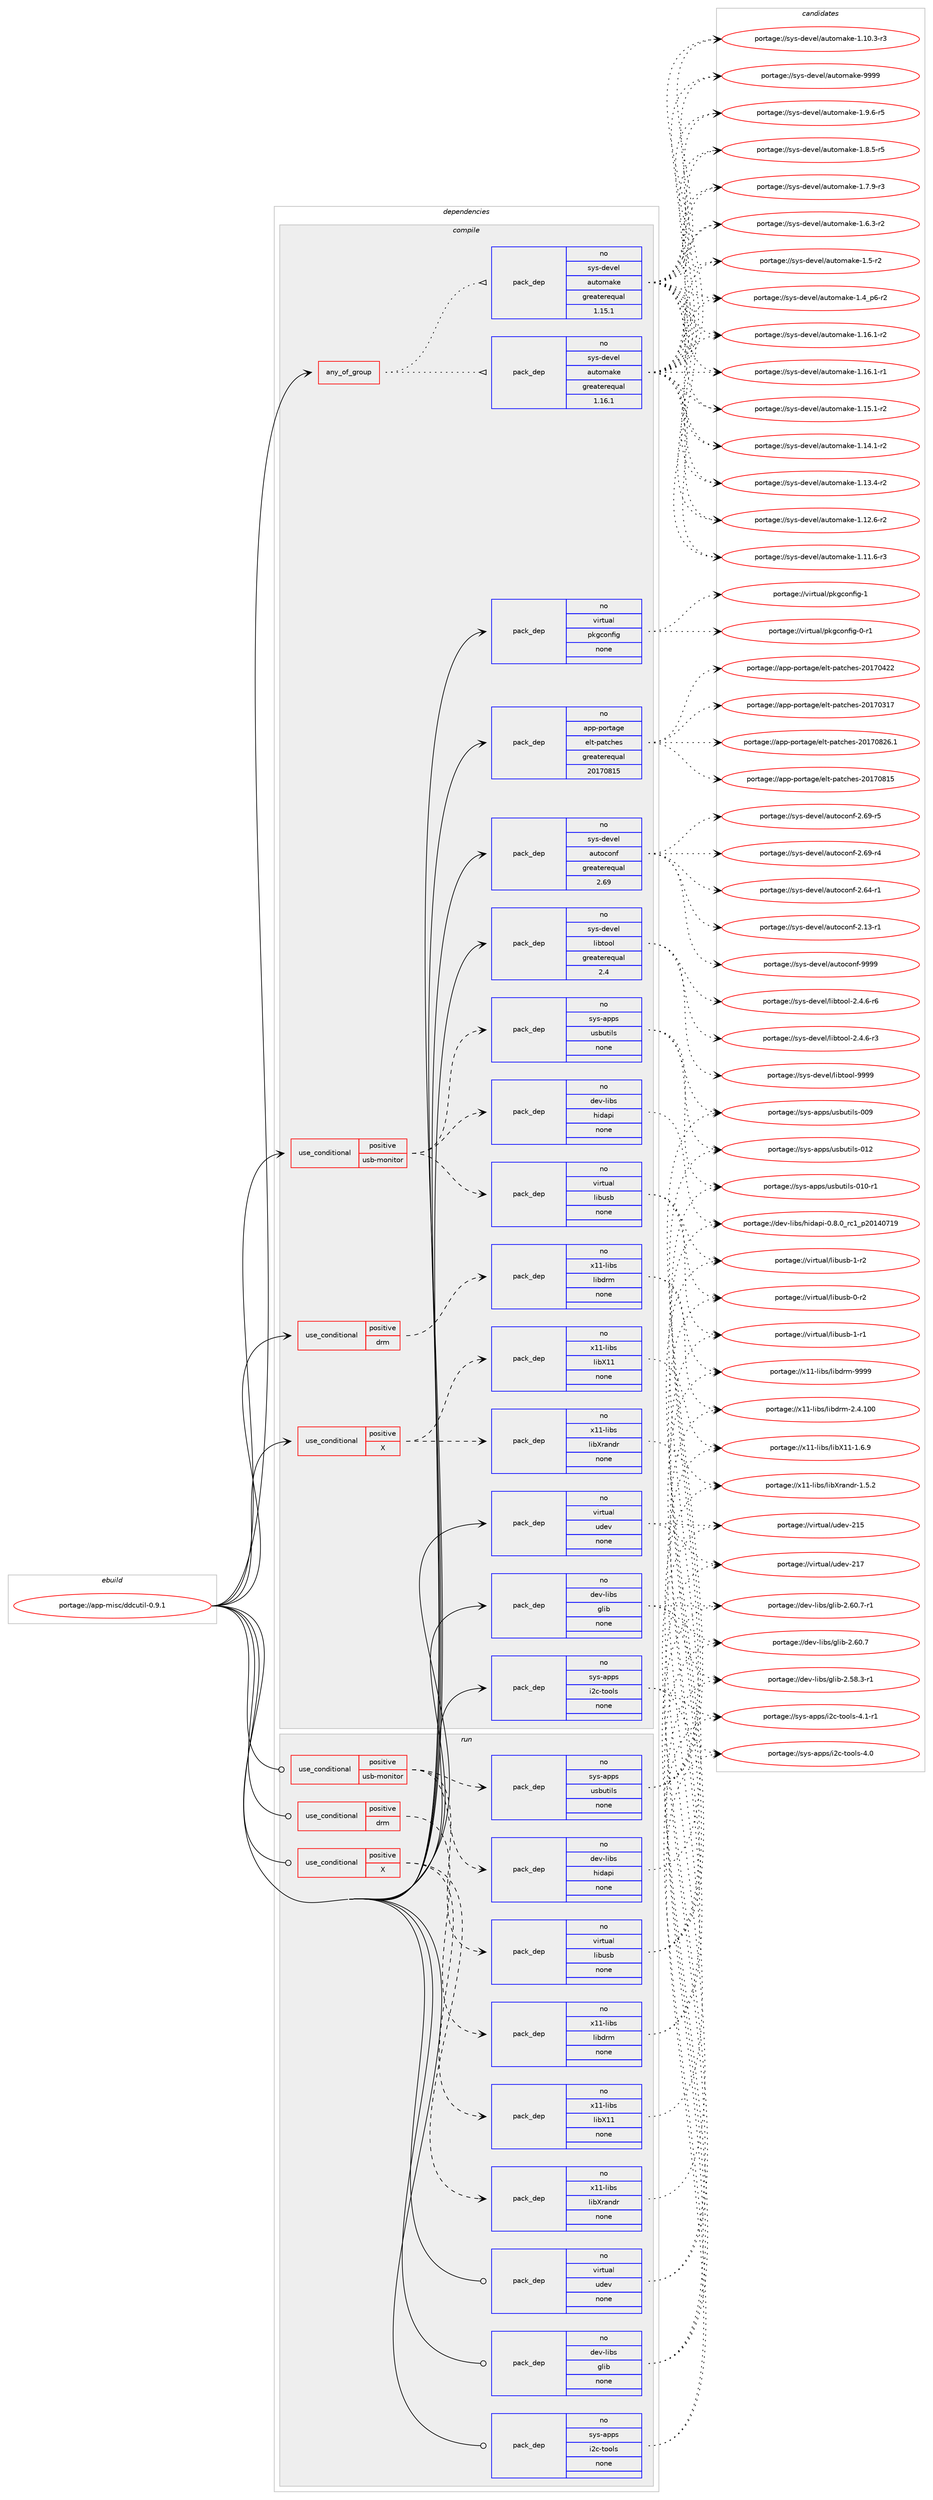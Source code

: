 digraph prolog {

# *************
# Graph options
# *************

newrank=true;
concentrate=true;
compound=true;
graph [rankdir=LR,fontname=Helvetica,fontsize=10,ranksep=1.5];#, ranksep=2.5, nodesep=0.2];
edge  [arrowhead=vee];
node  [fontname=Helvetica,fontsize=10];

# **********
# The ebuild
# **********

subgraph cluster_leftcol {
color=gray;
label=<<i>ebuild</i>>;
id [label="portage://app-misc/ddcutil-0.9.1", color=red, width=4, href="../app-misc/ddcutil-0.9.1.svg"];
}

# ****************
# The dependencies
# ****************

subgraph cluster_midcol {
color=gray;
label=<<i>dependencies</i>>;
subgraph cluster_compile {
fillcolor="#eeeeee";
style=filled;
label=<<i>compile</i>>;
subgraph any7928 {
dependency613001 [label=<<TABLE BORDER="0" CELLBORDER="1" CELLSPACING="0" CELLPADDING="4"><TR><TD CELLPADDING="10">any_of_group</TD></TR></TABLE>>, shape=none, color=red];subgraph pack461232 {
dependency613002 [label=<<TABLE BORDER="0" CELLBORDER="1" CELLSPACING="0" CELLPADDING="4" WIDTH="220"><TR><TD ROWSPAN="6" CELLPADDING="30">pack_dep</TD></TR><TR><TD WIDTH="110">no</TD></TR><TR><TD>sys-devel</TD></TR><TR><TD>automake</TD></TR><TR><TD>greaterequal</TD></TR><TR><TD>1.16.1</TD></TR></TABLE>>, shape=none, color=blue];
}
dependency613001:e -> dependency613002:w [weight=20,style="dotted",arrowhead="oinv"];
subgraph pack461233 {
dependency613003 [label=<<TABLE BORDER="0" CELLBORDER="1" CELLSPACING="0" CELLPADDING="4" WIDTH="220"><TR><TD ROWSPAN="6" CELLPADDING="30">pack_dep</TD></TR><TR><TD WIDTH="110">no</TD></TR><TR><TD>sys-devel</TD></TR><TR><TD>automake</TD></TR><TR><TD>greaterequal</TD></TR><TR><TD>1.15.1</TD></TR></TABLE>>, shape=none, color=blue];
}
dependency613001:e -> dependency613003:w [weight=20,style="dotted",arrowhead="oinv"];
}
id:e -> dependency613001:w [weight=20,style="solid",arrowhead="vee"];
subgraph cond143565 {
dependency613004 [label=<<TABLE BORDER="0" CELLBORDER="1" CELLSPACING="0" CELLPADDING="4"><TR><TD ROWSPAN="3" CELLPADDING="10">use_conditional</TD></TR><TR><TD>positive</TD></TR><TR><TD>X</TD></TR></TABLE>>, shape=none, color=red];
subgraph pack461234 {
dependency613005 [label=<<TABLE BORDER="0" CELLBORDER="1" CELLSPACING="0" CELLPADDING="4" WIDTH="220"><TR><TD ROWSPAN="6" CELLPADDING="30">pack_dep</TD></TR><TR><TD WIDTH="110">no</TD></TR><TR><TD>x11-libs</TD></TR><TR><TD>libXrandr</TD></TR><TR><TD>none</TD></TR><TR><TD></TD></TR></TABLE>>, shape=none, color=blue];
}
dependency613004:e -> dependency613005:w [weight=20,style="dashed",arrowhead="vee"];
subgraph pack461235 {
dependency613006 [label=<<TABLE BORDER="0" CELLBORDER="1" CELLSPACING="0" CELLPADDING="4" WIDTH="220"><TR><TD ROWSPAN="6" CELLPADDING="30">pack_dep</TD></TR><TR><TD WIDTH="110">no</TD></TR><TR><TD>x11-libs</TD></TR><TR><TD>libX11</TD></TR><TR><TD>none</TD></TR><TR><TD></TD></TR></TABLE>>, shape=none, color=blue];
}
dependency613004:e -> dependency613006:w [weight=20,style="dashed",arrowhead="vee"];
}
id:e -> dependency613004:w [weight=20,style="solid",arrowhead="vee"];
subgraph cond143566 {
dependency613007 [label=<<TABLE BORDER="0" CELLBORDER="1" CELLSPACING="0" CELLPADDING="4"><TR><TD ROWSPAN="3" CELLPADDING="10">use_conditional</TD></TR><TR><TD>positive</TD></TR><TR><TD>drm</TD></TR></TABLE>>, shape=none, color=red];
subgraph pack461236 {
dependency613008 [label=<<TABLE BORDER="0" CELLBORDER="1" CELLSPACING="0" CELLPADDING="4" WIDTH="220"><TR><TD ROWSPAN="6" CELLPADDING="30">pack_dep</TD></TR><TR><TD WIDTH="110">no</TD></TR><TR><TD>x11-libs</TD></TR><TR><TD>libdrm</TD></TR><TR><TD>none</TD></TR><TR><TD></TD></TR></TABLE>>, shape=none, color=blue];
}
dependency613007:e -> dependency613008:w [weight=20,style="dashed",arrowhead="vee"];
}
id:e -> dependency613007:w [weight=20,style="solid",arrowhead="vee"];
subgraph cond143567 {
dependency613009 [label=<<TABLE BORDER="0" CELLBORDER="1" CELLSPACING="0" CELLPADDING="4"><TR><TD ROWSPAN="3" CELLPADDING="10">use_conditional</TD></TR><TR><TD>positive</TD></TR><TR><TD>usb-monitor</TD></TR></TABLE>>, shape=none, color=red];
subgraph pack461237 {
dependency613010 [label=<<TABLE BORDER="0" CELLBORDER="1" CELLSPACING="0" CELLPADDING="4" WIDTH="220"><TR><TD ROWSPAN="6" CELLPADDING="30">pack_dep</TD></TR><TR><TD WIDTH="110">no</TD></TR><TR><TD>dev-libs</TD></TR><TR><TD>hidapi</TD></TR><TR><TD>none</TD></TR><TR><TD></TD></TR></TABLE>>, shape=none, color=blue];
}
dependency613009:e -> dependency613010:w [weight=20,style="dashed",arrowhead="vee"];
subgraph pack461238 {
dependency613011 [label=<<TABLE BORDER="0" CELLBORDER="1" CELLSPACING="0" CELLPADDING="4" WIDTH="220"><TR><TD ROWSPAN="6" CELLPADDING="30">pack_dep</TD></TR><TR><TD WIDTH="110">no</TD></TR><TR><TD>virtual</TD></TR><TR><TD>libusb</TD></TR><TR><TD>none</TD></TR><TR><TD></TD></TR></TABLE>>, shape=none, color=blue];
}
dependency613009:e -> dependency613011:w [weight=20,style="dashed",arrowhead="vee"];
subgraph pack461239 {
dependency613012 [label=<<TABLE BORDER="0" CELLBORDER="1" CELLSPACING="0" CELLPADDING="4" WIDTH="220"><TR><TD ROWSPAN="6" CELLPADDING="30">pack_dep</TD></TR><TR><TD WIDTH="110">no</TD></TR><TR><TD>sys-apps</TD></TR><TR><TD>usbutils</TD></TR><TR><TD>none</TD></TR><TR><TD></TD></TR></TABLE>>, shape=none, color=blue];
}
dependency613009:e -> dependency613012:w [weight=20,style="dashed",arrowhead="vee"];
}
id:e -> dependency613009:w [weight=20,style="solid",arrowhead="vee"];
subgraph pack461240 {
dependency613013 [label=<<TABLE BORDER="0" CELLBORDER="1" CELLSPACING="0" CELLPADDING="4" WIDTH="220"><TR><TD ROWSPAN="6" CELLPADDING="30">pack_dep</TD></TR><TR><TD WIDTH="110">no</TD></TR><TR><TD>app-portage</TD></TR><TR><TD>elt-patches</TD></TR><TR><TD>greaterequal</TD></TR><TR><TD>20170815</TD></TR></TABLE>>, shape=none, color=blue];
}
id:e -> dependency613013:w [weight=20,style="solid",arrowhead="vee"];
subgraph pack461241 {
dependency613014 [label=<<TABLE BORDER="0" CELLBORDER="1" CELLSPACING="0" CELLPADDING="4" WIDTH="220"><TR><TD ROWSPAN="6" CELLPADDING="30">pack_dep</TD></TR><TR><TD WIDTH="110">no</TD></TR><TR><TD>dev-libs</TD></TR><TR><TD>glib</TD></TR><TR><TD>none</TD></TR><TR><TD></TD></TR></TABLE>>, shape=none, color=blue];
}
id:e -> dependency613014:w [weight=20,style="solid",arrowhead="vee"];
subgraph pack461242 {
dependency613015 [label=<<TABLE BORDER="0" CELLBORDER="1" CELLSPACING="0" CELLPADDING="4" WIDTH="220"><TR><TD ROWSPAN="6" CELLPADDING="30">pack_dep</TD></TR><TR><TD WIDTH="110">no</TD></TR><TR><TD>sys-apps</TD></TR><TR><TD>i2c-tools</TD></TR><TR><TD>none</TD></TR><TR><TD></TD></TR></TABLE>>, shape=none, color=blue];
}
id:e -> dependency613015:w [weight=20,style="solid",arrowhead="vee"];
subgraph pack461243 {
dependency613016 [label=<<TABLE BORDER="0" CELLBORDER="1" CELLSPACING="0" CELLPADDING="4" WIDTH="220"><TR><TD ROWSPAN="6" CELLPADDING="30">pack_dep</TD></TR><TR><TD WIDTH="110">no</TD></TR><TR><TD>sys-devel</TD></TR><TR><TD>autoconf</TD></TR><TR><TD>greaterequal</TD></TR><TR><TD>2.69</TD></TR></TABLE>>, shape=none, color=blue];
}
id:e -> dependency613016:w [weight=20,style="solid",arrowhead="vee"];
subgraph pack461244 {
dependency613017 [label=<<TABLE BORDER="0" CELLBORDER="1" CELLSPACING="0" CELLPADDING="4" WIDTH="220"><TR><TD ROWSPAN="6" CELLPADDING="30">pack_dep</TD></TR><TR><TD WIDTH="110">no</TD></TR><TR><TD>sys-devel</TD></TR><TR><TD>libtool</TD></TR><TR><TD>greaterequal</TD></TR><TR><TD>2.4</TD></TR></TABLE>>, shape=none, color=blue];
}
id:e -> dependency613017:w [weight=20,style="solid",arrowhead="vee"];
subgraph pack461245 {
dependency613018 [label=<<TABLE BORDER="0" CELLBORDER="1" CELLSPACING="0" CELLPADDING="4" WIDTH="220"><TR><TD ROWSPAN="6" CELLPADDING="30">pack_dep</TD></TR><TR><TD WIDTH="110">no</TD></TR><TR><TD>virtual</TD></TR><TR><TD>pkgconfig</TD></TR><TR><TD>none</TD></TR><TR><TD></TD></TR></TABLE>>, shape=none, color=blue];
}
id:e -> dependency613018:w [weight=20,style="solid",arrowhead="vee"];
subgraph pack461246 {
dependency613019 [label=<<TABLE BORDER="0" CELLBORDER="1" CELLSPACING="0" CELLPADDING="4" WIDTH="220"><TR><TD ROWSPAN="6" CELLPADDING="30">pack_dep</TD></TR><TR><TD WIDTH="110">no</TD></TR><TR><TD>virtual</TD></TR><TR><TD>udev</TD></TR><TR><TD>none</TD></TR><TR><TD></TD></TR></TABLE>>, shape=none, color=blue];
}
id:e -> dependency613019:w [weight=20,style="solid",arrowhead="vee"];
}
subgraph cluster_compileandrun {
fillcolor="#eeeeee";
style=filled;
label=<<i>compile and run</i>>;
}
subgraph cluster_run {
fillcolor="#eeeeee";
style=filled;
label=<<i>run</i>>;
subgraph cond143568 {
dependency613020 [label=<<TABLE BORDER="0" CELLBORDER="1" CELLSPACING="0" CELLPADDING="4"><TR><TD ROWSPAN="3" CELLPADDING="10">use_conditional</TD></TR><TR><TD>positive</TD></TR><TR><TD>X</TD></TR></TABLE>>, shape=none, color=red];
subgraph pack461247 {
dependency613021 [label=<<TABLE BORDER="0" CELLBORDER="1" CELLSPACING="0" CELLPADDING="4" WIDTH="220"><TR><TD ROWSPAN="6" CELLPADDING="30">pack_dep</TD></TR><TR><TD WIDTH="110">no</TD></TR><TR><TD>x11-libs</TD></TR><TR><TD>libXrandr</TD></TR><TR><TD>none</TD></TR><TR><TD></TD></TR></TABLE>>, shape=none, color=blue];
}
dependency613020:e -> dependency613021:w [weight=20,style="dashed",arrowhead="vee"];
subgraph pack461248 {
dependency613022 [label=<<TABLE BORDER="0" CELLBORDER="1" CELLSPACING="0" CELLPADDING="4" WIDTH="220"><TR><TD ROWSPAN="6" CELLPADDING="30">pack_dep</TD></TR><TR><TD WIDTH="110">no</TD></TR><TR><TD>x11-libs</TD></TR><TR><TD>libX11</TD></TR><TR><TD>none</TD></TR><TR><TD></TD></TR></TABLE>>, shape=none, color=blue];
}
dependency613020:e -> dependency613022:w [weight=20,style="dashed",arrowhead="vee"];
}
id:e -> dependency613020:w [weight=20,style="solid",arrowhead="odot"];
subgraph cond143569 {
dependency613023 [label=<<TABLE BORDER="0" CELLBORDER="1" CELLSPACING="0" CELLPADDING="4"><TR><TD ROWSPAN="3" CELLPADDING="10">use_conditional</TD></TR><TR><TD>positive</TD></TR><TR><TD>drm</TD></TR></TABLE>>, shape=none, color=red];
subgraph pack461249 {
dependency613024 [label=<<TABLE BORDER="0" CELLBORDER="1" CELLSPACING="0" CELLPADDING="4" WIDTH="220"><TR><TD ROWSPAN="6" CELLPADDING="30">pack_dep</TD></TR><TR><TD WIDTH="110">no</TD></TR><TR><TD>x11-libs</TD></TR><TR><TD>libdrm</TD></TR><TR><TD>none</TD></TR><TR><TD></TD></TR></TABLE>>, shape=none, color=blue];
}
dependency613023:e -> dependency613024:w [weight=20,style="dashed",arrowhead="vee"];
}
id:e -> dependency613023:w [weight=20,style="solid",arrowhead="odot"];
subgraph cond143570 {
dependency613025 [label=<<TABLE BORDER="0" CELLBORDER="1" CELLSPACING="0" CELLPADDING="4"><TR><TD ROWSPAN="3" CELLPADDING="10">use_conditional</TD></TR><TR><TD>positive</TD></TR><TR><TD>usb-monitor</TD></TR></TABLE>>, shape=none, color=red];
subgraph pack461250 {
dependency613026 [label=<<TABLE BORDER="0" CELLBORDER="1" CELLSPACING="0" CELLPADDING="4" WIDTH="220"><TR><TD ROWSPAN="6" CELLPADDING="30">pack_dep</TD></TR><TR><TD WIDTH="110">no</TD></TR><TR><TD>dev-libs</TD></TR><TR><TD>hidapi</TD></TR><TR><TD>none</TD></TR><TR><TD></TD></TR></TABLE>>, shape=none, color=blue];
}
dependency613025:e -> dependency613026:w [weight=20,style="dashed",arrowhead="vee"];
subgraph pack461251 {
dependency613027 [label=<<TABLE BORDER="0" CELLBORDER="1" CELLSPACING="0" CELLPADDING="4" WIDTH="220"><TR><TD ROWSPAN="6" CELLPADDING="30">pack_dep</TD></TR><TR><TD WIDTH="110">no</TD></TR><TR><TD>virtual</TD></TR><TR><TD>libusb</TD></TR><TR><TD>none</TD></TR><TR><TD></TD></TR></TABLE>>, shape=none, color=blue];
}
dependency613025:e -> dependency613027:w [weight=20,style="dashed",arrowhead="vee"];
subgraph pack461252 {
dependency613028 [label=<<TABLE BORDER="0" CELLBORDER="1" CELLSPACING="0" CELLPADDING="4" WIDTH="220"><TR><TD ROWSPAN="6" CELLPADDING="30">pack_dep</TD></TR><TR><TD WIDTH="110">no</TD></TR><TR><TD>sys-apps</TD></TR><TR><TD>usbutils</TD></TR><TR><TD>none</TD></TR><TR><TD></TD></TR></TABLE>>, shape=none, color=blue];
}
dependency613025:e -> dependency613028:w [weight=20,style="dashed",arrowhead="vee"];
}
id:e -> dependency613025:w [weight=20,style="solid",arrowhead="odot"];
subgraph pack461253 {
dependency613029 [label=<<TABLE BORDER="0" CELLBORDER="1" CELLSPACING="0" CELLPADDING="4" WIDTH="220"><TR><TD ROWSPAN="6" CELLPADDING="30">pack_dep</TD></TR><TR><TD WIDTH="110">no</TD></TR><TR><TD>dev-libs</TD></TR><TR><TD>glib</TD></TR><TR><TD>none</TD></TR><TR><TD></TD></TR></TABLE>>, shape=none, color=blue];
}
id:e -> dependency613029:w [weight=20,style="solid",arrowhead="odot"];
subgraph pack461254 {
dependency613030 [label=<<TABLE BORDER="0" CELLBORDER="1" CELLSPACING="0" CELLPADDING="4" WIDTH="220"><TR><TD ROWSPAN="6" CELLPADDING="30">pack_dep</TD></TR><TR><TD WIDTH="110">no</TD></TR><TR><TD>sys-apps</TD></TR><TR><TD>i2c-tools</TD></TR><TR><TD>none</TD></TR><TR><TD></TD></TR></TABLE>>, shape=none, color=blue];
}
id:e -> dependency613030:w [weight=20,style="solid",arrowhead="odot"];
subgraph pack461255 {
dependency613031 [label=<<TABLE BORDER="0" CELLBORDER="1" CELLSPACING="0" CELLPADDING="4" WIDTH="220"><TR><TD ROWSPAN="6" CELLPADDING="30">pack_dep</TD></TR><TR><TD WIDTH="110">no</TD></TR><TR><TD>virtual</TD></TR><TR><TD>udev</TD></TR><TR><TD>none</TD></TR><TR><TD></TD></TR></TABLE>>, shape=none, color=blue];
}
id:e -> dependency613031:w [weight=20,style="solid",arrowhead="odot"];
}
}

# **************
# The candidates
# **************

subgraph cluster_choices {
rank=same;
color=gray;
label=<<i>candidates</i>>;

subgraph choice461232 {
color=black;
nodesep=1;
choice115121115451001011181011084797117116111109971071014557575757 [label="portage://sys-devel/automake-9999", color=red, width=4,href="../sys-devel/automake-9999.svg"];
choice115121115451001011181011084797117116111109971071014549465746544511453 [label="portage://sys-devel/automake-1.9.6-r5", color=red, width=4,href="../sys-devel/automake-1.9.6-r5.svg"];
choice115121115451001011181011084797117116111109971071014549465646534511453 [label="portage://sys-devel/automake-1.8.5-r5", color=red, width=4,href="../sys-devel/automake-1.8.5-r5.svg"];
choice115121115451001011181011084797117116111109971071014549465546574511451 [label="portage://sys-devel/automake-1.7.9-r3", color=red, width=4,href="../sys-devel/automake-1.7.9-r3.svg"];
choice115121115451001011181011084797117116111109971071014549465446514511450 [label="portage://sys-devel/automake-1.6.3-r2", color=red, width=4,href="../sys-devel/automake-1.6.3-r2.svg"];
choice11512111545100101118101108479711711611110997107101454946534511450 [label="portage://sys-devel/automake-1.5-r2", color=red, width=4,href="../sys-devel/automake-1.5-r2.svg"];
choice115121115451001011181011084797117116111109971071014549465295112544511450 [label="portage://sys-devel/automake-1.4_p6-r2", color=red, width=4,href="../sys-devel/automake-1.4_p6-r2.svg"];
choice11512111545100101118101108479711711611110997107101454946495446494511450 [label="portage://sys-devel/automake-1.16.1-r2", color=red, width=4,href="../sys-devel/automake-1.16.1-r2.svg"];
choice11512111545100101118101108479711711611110997107101454946495446494511449 [label="portage://sys-devel/automake-1.16.1-r1", color=red, width=4,href="../sys-devel/automake-1.16.1-r1.svg"];
choice11512111545100101118101108479711711611110997107101454946495346494511450 [label="portage://sys-devel/automake-1.15.1-r2", color=red, width=4,href="../sys-devel/automake-1.15.1-r2.svg"];
choice11512111545100101118101108479711711611110997107101454946495246494511450 [label="portage://sys-devel/automake-1.14.1-r2", color=red, width=4,href="../sys-devel/automake-1.14.1-r2.svg"];
choice11512111545100101118101108479711711611110997107101454946495146524511450 [label="portage://sys-devel/automake-1.13.4-r2", color=red, width=4,href="../sys-devel/automake-1.13.4-r2.svg"];
choice11512111545100101118101108479711711611110997107101454946495046544511450 [label="portage://sys-devel/automake-1.12.6-r2", color=red, width=4,href="../sys-devel/automake-1.12.6-r2.svg"];
choice11512111545100101118101108479711711611110997107101454946494946544511451 [label="portage://sys-devel/automake-1.11.6-r3", color=red, width=4,href="../sys-devel/automake-1.11.6-r3.svg"];
choice11512111545100101118101108479711711611110997107101454946494846514511451 [label="portage://sys-devel/automake-1.10.3-r3", color=red, width=4,href="../sys-devel/automake-1.10.3-r3.svg"];
dependency613002:e -> choice115121115451001011181011084797117116111109971071014557575757:w [style=dotted,weight="100"];
dependency613002:e -> choice115121115451001011181011084797117116111109971071014549465746544511453:w [style=dotted,weight="100"];
dependency613002:e -> choice115121115451001011181011084797117116111109971071014549465646534511453:w [style=dotted,weight="100"];
dependency613002:e -> choice115121115451001011181011084797117116111109971071014549465546574511451:w [style=dotted,weight="100"];
dependency613002:e -> choice115121115451001011181011084797117116111109971071014549465446514511450:w [style=dotted,weight="100"];
dependency613002:e -> choice11512111545100101118101108479711711611110997107101454946534511450:w [style=dotted,weight="100"];
dependency613002:e -> choice115121115451001011181011084797117116111109971071014549465295112544511450:w [style=dotted,weight="100"];
dependency613002:e -> choice11512111545100101118101108479711711611110997107101454946495446494511450:w [style=dotted,weight="100"];
dependency613002:e -> choice11512111545100101118101108479711711611110997107101454946495446494511449:w [style=dotted,weight="100"];
dependency613002:e -> choice11512111545100101118101108479711711611110997107101454946495346494511450:w [style=dotted,weight="100"];
dependency613002:e -> choice11512111545100101118101108479711711611110997107101454946495246494511450:w [style=dotted,weight="100"];
dependency613002:e -> choice11512111545100101118101108479711711611110997107101454946495146524511450:w [style=dotted,weight="100"];
dependency613002:e -> choice11512111545100101118101108479711711611110997107101454946495046544511450:w [style=dotted,weight="100"];
dependency613002:e -> choice11512111545100101118101108479711711611110997107101454946494946544511451:w [style=dotted,weight="100"];
dependency613002:e -> choice11512111545100101118101108479711711611110997107101454946494846514511451:w [style=dotted,weight="100"];
}
subgraph choice461233 {
color=black;
nodesep=1;
choice115121115451001011181011084797117116111109971071014557575757 [label="portage://sys-devel/automake-9999", color=red, width=4,href="../sys-devel/automake-9999.svg"];
choice115121115451001011181011084797117116111109971071014549465746544511453 [label="portage://sys-devel/automake-1.9.6-r5", color=red, width=4,href="../sys-devel/automake-1.9.6-r5.svg"];
choice115121115451001011181011084797117116111109971071014549465646534511453 [label="portage://sys-devel/automake-1.8.5-r5", color=red, width=4,href="../sys-devel/automake-1.8.5-r5.svg"];
choice115121115451001011181011084797117116111109971071014549465546574511451 [label="portage://sys-devel/automake-1.7.9-r3", color=red, width=4,href="../sys-devel/automake-1.7.9-r3.svg"];
choice115121115451001011181011084797117116111109971071014549465446514511450 [label="portage://sys-devel/automake-1.6.3-r2", color=red, width=4,href="../sys-devel/automake-1.6.3-r2.svg"];
choice11512111545100101118101108479711711611110997107101454946534511450 [label="portage://sys-devel/automake-1.5-r2", color=red, width=4,href="../sys-devel/automake-1.5-r2.svg"];
choice115121115451001011181011084797117116111109971071014549465295112544511450 [label="portage://sys-devel/automake-1.4_p6-r2", color=red, width=4,href="../sys-devel/automake-1.4_p6-r2.svg"];
choice11512111545100101118101108479711711611110997107101454946495446494511450 [label="portage://sys-devel/automake-1.16.1-r2", color=red, width=4,href="../sys-devel/automake-1.16.1-r2.svg"];
choice11512111545100101118101108479711711611110997107101454946495446494511449 [label="portage://sys-devel/automake-1.16.1-r1", color=red, width=4,href="../sys-devel/automake-1.16.1-r1.svg"];
choice11512111545100101118101108479711711611110997107101454946495346494511450 [label="portage://sys-devel/automake-1.15.1-r2", color=red, width=4,href="../sys-devel/automake-1.15.1-r2.svg"];
choice11512111545100101118101108479711711611110997107101454946495246494511450 [label="portage://sys-devel/automake-1.14.1-r2", color=red, width=4,href="../sys-devel/automake-1.14.1-r2.svg"];
choice11512111545100101118101108479711711611110997107101454946495146524511450 [label="portage://sys-devel/automake-1.13.4-r2", color=red, width=4,href="../sys-devel/automake-1.13.4-r2.svg"];
choice11512111545100101118101108479711711611110997107101454946495046544511450 [label="portage://sys-devel/automake-1.12.6-r2", color=red, width=4,href="../sys-devel/automake-1.12.6-r2.svg"];
choice11512111545100101118101108479711711611110997107101454946494946544511451 [label="portage://sys-devel/automake-1.11.6-r3", color=red, width=4,href="../sys-devel/automake-1.11.6-r3.svg"];
choice11512111545100101118101108479711711611110997107101454946494846514511451 [label="portage://sys-devel/automake-1.10.3-r3", color=red, width=4,href="../sys-devel/automake-1.10.3-r3.svg"];
dependency613003:e -> choice115121115451001011181011084797117116111109971071014557575757:w [style=dotted,weight="100"];
dependency613003:e -> choice115121115451001011181011084797117116111109971071014549465746544511453:w [style=dotted,weight="100"];
dependency613003:e -> choice115121115451001011181011084797117116111109971071014549465646534511453:w [style=dotted,weight="100"];
dependency613003:e -> choice115121115451001011181011084797117116111109971071014549465546574511451:w [style=dotted,weight="100"];
dependency613003:e -> choice115121115451001011181011084797117116111109971071014549465446514511450:w [style=dotted,weight="100"];
dependency613003:e -> choice11512111545100101118101108479711711611110997107101454946534511450:w [style=dotted,weight="100"];
dependency613003:e -> choice115121115451001011181011084797117116111109971071014549465295112544511450:w [style=dotted,weight="100"];
dependency613003:e -> choice11512111545100101118101108479711711611110997107101454946495446494511450:w [style=dotted,weight="100"];
dependency613003:e -> choice11512111545100101118101108479711711611110997107101454946495446494511449:w [style=dotted,weight="100"];
dependency613003:e -> choice11512111545100101118101108479711711611110997107101454946495346494511450:w [style=dotted,weight="100"];
dependency613003:e -> choice11512111545100101118101108479711711611110997107101454946495246494511450:w [style=dotted,weight="100"];
dependency613003:e -> choice11512111545100101118101108479711711611110997107101454946495146524511450:w [style=dotted,weight="100"];
dependency613003:e -> choice11512111545100101118101108479711711611110997107101454946495046544511450:w [style=dotted,weight="100"];
dependency613003:e -> choice11512111545100101118101108479711711611110997107101454946494946544511451:w [style=dotted,weight="100"];
dependency613003:e -> choice11512111545100101118101108479711711611110997107101454946494846514511451:w [style=dotted,weight="100"];
}
subgraph choice461234 {
color=black;
nodesep=1;
choice1204949451081059811547108105988811497110100114454946534650 [label="portage://x11-libs/libXrandr-1.5.2", color=red, width=4,href="../x11-libs/libXrandr-1.5.2.svg"];
dependency613005:e -> choice1204949451081059811547108105988811497110100114454946534650:w [style=dotted,weight="100"];
}
subgraph choice461235 {
color=black;
nodesep=1;
choice120494945108105981154710810598884949454946544657 [label="portage://x11-libs/libX11-1.6.9", color=red, width=4,href="../x11-libs/libX11-1.6.9.svg"];
dependency613006:e -> choice120494945108105981154710810598884949454946544657:w [style=dotted,weight="100"];
}
subgraph choice461236 {
color=black;
nodesep=1;
choice1204949451081059811547108105981001141094557575757 [label="portage://x11-libs/libdrm-9999", color=red, width=4,href="../x11-libs/libdrm-9999.svg"];
choice1204949451081059811547108105981001141094550465246494848 [label="portage://x11-libs/libdrm-2.4.100", color=red, width=4,href="../x11-libs/libdrm-2.4.100.svg"];
dependency613008:e -> choice1204949451081059811547108105981001141094557575757:w [style=dotted,weight="100"];
dependency613008:e -> choice1204949451081059811547108105981001141094550465246494848:w [style=dotted,weight="100"];
}
subgraph choice461237 {
color=black;
nodesep=1;
choice10010111845108105981154710410510097112105454846564648951149949951125048495248554957 [label="portage://dev-libs/hidapi-0.8.0_rc1_p20140719", color=red, width=4,href="../dev-libs/hidapi-0.8.0_rc1_p20140719.svg"];
dependency613010:e -> choice10010111845108105981154710410510097112105454846564648951149949951125048495248554957:w [style=dotted,weight="100"];
}
subgraph choice461238 {
color=black;
nodesep=1;
choice1181051141161179710847108105981171159845494511450 [label="portage://virtual/libusb-1-r2", color=red, width=4,href="../virtual/libusb-1-r2.svg"];
choice1181051141161179710847108105981171159845494511449 [label="portage://virtual/libusb-1-r1", color=red, width=4,href="../virtual/libusb-1-r1.svg"];
choice1181051141161179710847108105981171159845484511450 [label="portage://virtual/libusb-0-r2", color=red, width=4,href="../virtual/libusb-0-r2.svg"];
dependency613011:e -> choice1181051141161179710847108105981171159845494511450:w [style=dotted,weight="100"];
dependency613011:e -> choice1181051141161179710847108105981171159845494511449:w [style=dotted,weight="100"];
dependency613011:e -> choice1181051141161179710847108105981171159845484511450:w [style=dotted,weight="100"];
}
subgraph choice461239 {
color=black;
nodesep=1;
choice1151211154597112112115471171159811711610510811545484950 [label="portage://sys-apps/usbutils-012", color=red, width=4,href="../sys-apps/usbutils-012.svg"];
choice11512111545971121121154711711598117116105108115454849484511449 [label="portage://sys-apps/usbutils-010-r1", color=red, width=4,href="../sys-apps/usbutils-010-r1.svg"];
choice1151211154597112112115471171159811711610510811545484857 [label="portage://sys-apps/usbutils-009", color=red, width=4,href="../sys-apps/usbutils-009.svg"];
dependency613012:e -> choice1151211154597112112115471171159811711610510811545484950:w [style=dotted,weight="100"];
dependency613012:e -> choice11512111545971121121154711711598117116105108115454849484511449:w [style=dotted,weight="100"];
dependency613012:e -> choice1151211154597112112115471171159811711610510811545484857:w [style=dotted,weight="100"];
}
subgraph choice461240 {
color=black;
nodesep=1;
choice971121124511211111411697103101471011081164511297116991041011154550484955485650544649 [label="portage://app-portage/elt-patches-20170826.1", color=red, width=4,href="../app-portage/elt-patches-20170826.1.svg"];
choice97112112451121111141169710310147101108116451129711699104101115455048495548564953 [label="portage://app-portage/elt-patches-20170815", color=red, width=4,href="../app-portage/elt-patches-20170815.svg"];
choice97112112451121111141169710310147101108116451129711699104101115455048495548525050 [label="portage://app-portage/elt-patches-20170422", color=red, width=4,href="../app-portage/elt-patches-20170422.svg"];
choice97112112451121111141169710310147101108116451129711699104101115455048495548514955 [label="portage://app-portage/elt-patches-20170317", color=red, width=4,href="../app-portage/elt-patches-20170317.svg"];
dependency613013:e -> choice971121124511211111411697103101471011081164511297116991041011154550484955485650544649:w [style=dotted,weight="100"];
dependency613013:e -> choice97112112451121111141169710310147101108116451129711699104101115455048495548564953:w [style=dotted,weight="100"];
dependency613013:e -> choice97112112451121111141169710310147101108116451129711699104101115455048495548525050:w [style=dotted,weight="100"];
dependency613013:e -> choice97112112451121111141169710310147101108116451129711699104101115455048495548514955:w [style=dotted,weight="100"];
}
subgraph choice461241 {
color=black;
nodesep=1;
choice10010111845108105981154710310810598455046544846554511449 [label="portage://dev-libs/glib-2.60.7-r1", color=red, width=4,href="../dev-libs/glib-2.60.7-r1.svg"];
choice1001011184510810598115471031081059845504654484655 [label="portage://dev-libs/glib-2.60.7", color=red, width=4,href="../dev-libs/glib-2.60.7.svg"];
choice10010111845108105981154710310810598455046535646514511449 [label="portage://dev-libs/glib-2.58.3-r1", color=red, width=4,href="../dev-libs/glib-2.58.3-r1.svg"];
dependency613014:e -> choice10010111845108105981154710310810598455046544846554511449:w [style=dotted,weight="100"];
dependency613014:e -> choice1001011184510810598115471031081059845504654484655:w [style=dotted,weight="100"];
dependency613014:e -> choice10010111845108105981154710310810598455046535646514511449:w [style=dotted,weight="100"];
}
subgraph choice461242 {
color=black;
nodesep=1;
choice115121115459711211211547105509945116111111108115455246494511449 [label="portage://sys-apps/i2c-tools-4.1-r1", color=red, width=4,href="../sys-apps/i2c-tools-4.1-r1.svg"];
choice11512111545971121121154710550994511611111110811545524648 [label="portage://sys-apps/i2c-tools-4.0", color=red, width=4,href="../sys-apps/i2c-tools-4.0.svg"];
dependency613015:e -> choice115121115459711211211547105509945116111111108115455246494511449:w [style=dotted,weight="100"];
dependency613015:e -> choice11512111545971121121154710550994511611111110811545524648:w [style=dotted,weight="100"];
}
subgraph choice461243 {
color=black;
nodesep=1;
choice115121115451001011181011084797117116111991111101024557575757 [label="portage://sys-devel/autoconf-9999", color=red, width=4,href="../sys-devel/autoconf-9999.svg"];
choice1151211154510010111810110847971171161119911111010245504654574511453 [label="portage://sys-devel/autoconf-2.69-r5", color=red, width=4,href="../sys-devel/autoconf-2.69-r5.svg"];
choice1151211154510010111810110847971171161119911111010245504654574511452 [label="portage://sys-devel/autoconf-2.69-r4", color=red, width=4,href="../sys-devel/autoconf-2.69-r4.svg"];
choice1151211154510010111810110847971171161119911111010245504654524511449 [label="portage://sys-devel/autoconf-2.64-r1", color=red, width=4,href="../sys-devel/autoconf-2.64-r1.svg"];
choice1151211154510010111810110847971171161119911111010245504649514511449 [label="portage://sys-devel/autoconf-2.13-r1", color=red, width=4,href="../sys-devel/autoconf-2.13-r1.svg"];
dependency613016:e -> choice115121115451001011181011084797117116111991111101024557575757:w [style=dotted,weight="100"];
dependency613016:e -> choice1151211154510010111810110847971171161119911111010245504654574511453:w [style=dotted,weight="100"];
dependency613016:e -> choice1151211154510010111810110847971171161119911111010245504654574511452:w [style=dotted,weight="100"];
dependency613016:e -> choice1151211154510010111810110847971171161119911111010245504654524511449:w [style=dotted,weight="100"];
dependency613016:e -> choice1151211154510010111810110847971171161119911111010245504649514511449:w [style=dotted,weight="100"];
}
subgraph choice461244 {
color=black;
nodesep=1;
choice1151211154510010111810110847108105981161111111084557575757 [label="portage://sys-devel/libtool-9999", color=red, width=4,href="../sys-devel/libtool-9999.svg"];
choice1151211154510010111810110847108105981161111111084550465246544511454 [label="portage://sys-devel/libtool-2.4.6-r6", color=red, width=4,href="../sys-devel/libtool-2.4.6-r6.svg"];
choice1151211154510010111810110847108105981161111111084550465246544511451 [label="portage://sys-devel/libtool-2.4.6-r3", color=red, width=4,href="../sys-devel/libtool-2.4.6-r3.svg"];
dependency613017:e -> choice1151211154510010111810110847108105981161111111084557575757:w [style=dotted,weight="100"];
dependency613017:e -> choice1151211154510010111810110847108105981161111111084550465246544511454:w [style=dotted,weight="100"];
dependency613017:e -> choice1151211154510010111810110847108105981161111111084550465246544511451:w [style=dotted,weight="100"];
}
subgraph choice461245 {
color=black;
nodesep=1;
choice1181051141161179710847112107103991111101021051034549 [label="portage://virtual/pkgconfig-1", color=red, width=4,href="../virtual/pkgconfig-1.svg"];
choice11810511411611797108471121071039911111010210510345484511449 [label="portage://virtual/pkgconfig-0-r1", color=red, width=4,href="../virtual/pkgconfig-0-r1.svg"];
dependency613018:e -> choice1181051141161179710847112107103991111101021051034549:w [style=dotted,weight="100"];
dependency613018:e -> choice11810511411611797108471121071039911111010210510345484511449:w [style=dotted,weight="100"];
}
subgraph choice461246 {
color=black;
nodesep=1;
choice118105114116117971084711710010111845504955 [label="portage://virtual/udev-217", color=red, width=4,href="../virtual/udev-217.svg"];
choice118105114116117971084711710010111845504953 [label="portage://virtual/udev-215", color=red, width=4,href="../virtual/udev-215.svg"];
dependency613019:e -> choice118105114116117971084711710010111845504955:w [style=dotted,weight="100"];
dependency613019:e -> choice118105114116117971084711710010111845504953:w [style=dotted,weight="100"];
}
subgraph choice461247 {
color=black;
nodesep=1;
choice1204949451081059811547108105988811497110100114454946534650 [label="portage://x11-libs/libXrandr-1.5.2", color=red, width=4,href="../x11-libs/libXrandr-1.5.2.svg"];
dependency613021:e -> choice1204949451081059811547108105988811497110100114454946534650:w [style=dotted,weight="100"];
}
subgraph choice461248 {
color=black;
nodesep=1;
choice120494945108105981154710810598884949454946544657 [label="portage://x11-libs/libX11-1.6.9", color=red, width=4,href="../x11-libs/libX11-1.6.9.svg"];
dependency613022:e -> choice120494945108105981154710810598884949454946544657:w [style=dotted,weight="100"];
}
subgraph choice461249 {
color=black;
nodesep=1;
choice1204949451081059811547108105981001141094557575757 [label="portage://x11-libs/libdrm-9999", color=red, width=4,href="../x11-libs/libdrm-9999.svg"];
choice1204949451081059811547108105981001141094550465246494848 [label="portage://x11-libs/libdrm-2.4.100", color=red, width=4,href="../x11-libs/libdrm-2.4.100.svg"];
dependency613024:e -> choice1204949451081059811547108105981001141094557575757:w [style=dotted,weight="100"];
dependency613024:e -> choice1204949451081059811547108105981001141094550465246494848:w [style=dotted,weight="100"];
}
subgraph choice461250 {
color=black;
nodesep=1;
choice10010111845108105981154710410510097112105454846564648951149949951125048495248554957 [label="portage://dev-libs/hidapi-0.8.0_rc1_p20140719", color=red, width=4,href="../dev-libs/hidapi-0.8.0_rc1_p20140719.svg"];
dependency613026:e -> choice10010111845108105981154710410510097112105454846564648951149949951125048495248554957:w [style=dotted,weight="100"];
}
subgraph choice461251 {
color=black;
nodesep=1;
choice1181051141161179710847108105981171159845494511450 [label="portage://virtual/libusb-1-r2", color=red, width=4,href="../virtual/libusb-1-r2.svg"];
choice1181051141161179710847108105981171159845494511449 [label="portage://virtual/libusb-1-r1", color=red, width=4,href="../virtual/libusb-1-r1.svg"];
choice1181051141161179710847108105981171159845484511450 [label="portage://virtual/libusb-0-r2", color=red, width=4,href="../virtual/libusb-0-r2.svg"];
dependency613027:e -> choice1181051141161179710847108105981171159845494511450:w [style=dotted,weight="100"];
dependency613027:e -> choice1181051141161179710847108105981171159845494511449:w [style=dotted,weight="100"];
dependency613027:e -> choice1181051141161179710847108105981171159845484511450:w [style=dotted,weight="100"];
}
subgraph choice461252 {
color=black;
nodesep=1;
choice1151211154597112112115471171159811711610510811545484950 [label="portage://sys-apps/usbutils-012", color=red, width=4,href="../sys-apps/usbutils-012.svg"];
choice11512111545971121121154711711598117116105108115454849484511449 [label="portage://sys-apps/usbutils-010-r1", color=red, width=4,href="../sys-apps/usbutils-010-r1.svg"];
choice1151211154597112112115471171159811711610510811545484857 [label="portage://sys-apps/usbutils-009", color=red, width=4,href="../sys-apps/usbutils-009.svg"];
dependency613028:e -> choice1151211154597112112115471171159811711610510811545484950:w [style=dotted,weight="100"];
dependency613028:e -> choice11512111545971121121154711711598117116105108115454849484511449:w [style=dotted,weight="100"];
dependency613028:e -> choice1151211154597112112115471171159811711610510811545484857:w [style=dotted,weight="100"];
}
subgraph choice461253 {
color=black;
nodesep=1;
choice10010111845108105981154710310810598455046544846554511449 [label="portage://dev-libs/glib-2.60.7-r1", color=red, width=4,href="../dev-libs/glib-2.60.7-r1.svg"];
choice1001011184510810598115471031081059845504654484655 [label="portage://dev-libs/glib-2.60.7", color=red, width=4,href="../dev-libs/glib-2.60.7.svg"];
choice10010111845108105981154710310810598455046535646514511449 [label="portage://dev-libs/glib-2.58.3-r1", color=red, width=4,href="../dev-libs/glib-2.58.3-r1.svg"];
dependency613029:e -> choice10010111845108105981154710310810598455046544846554511449:w [style=dotted,weight="100"];
dependency613029:e -> choice1001011184510810598115471031081059845504654484655:w [style=dotted,weight="100"];
dependency613029:e -> choice10010111845108105981154710310810598455046535646514511449:w [style=dotted,weight="100"];
}
subgraph choice461254 {
color=black;
nodesep=1;
choice115121115459711211211547105509945116111111108115455246494511449 [label="portage://sys-apps/i2c-tools-4.1-r1", color=red, width=4,href="../sys-apps/i2c-tools-4.1-r1.svg"];
choice11512111545971121121154710550994511611111110811545524648 [label="portage://sys-apps/i2c-tools-4.0", color=red, width=4,href="../sys-apps/i2c-tools-4.0.svg"];
dependency613030:e -> choice115121115459711211211547105509945116111111108115455246494511449:w [style=dotted,weight="100"];
dependency613030:e -> choice11512111545971121121154710550994511611111110811545524648:w [style=dotted,weight="100"];
}
subgraph choice461255 {
color=black;
nodesep=1;
choice118105114116117971084711710010111845504955 [label="portage://virtual/udev-217", color=red, width=4,href="../virtual/udev-217.svg"];
choice118105114116117971084711710010111845504953 [label="portage://virtual/udev-215", color=red, width=4,href="../virtual/udev-215.svg"];
dependency613031:e -> choice118105114116117971084711710010111845504955:w [style=dotted,weight="100"];
dependency613031:e -> choice118105114116117971084711710010111845504953:w [style=dotted,weight="100"];
}
}

}
